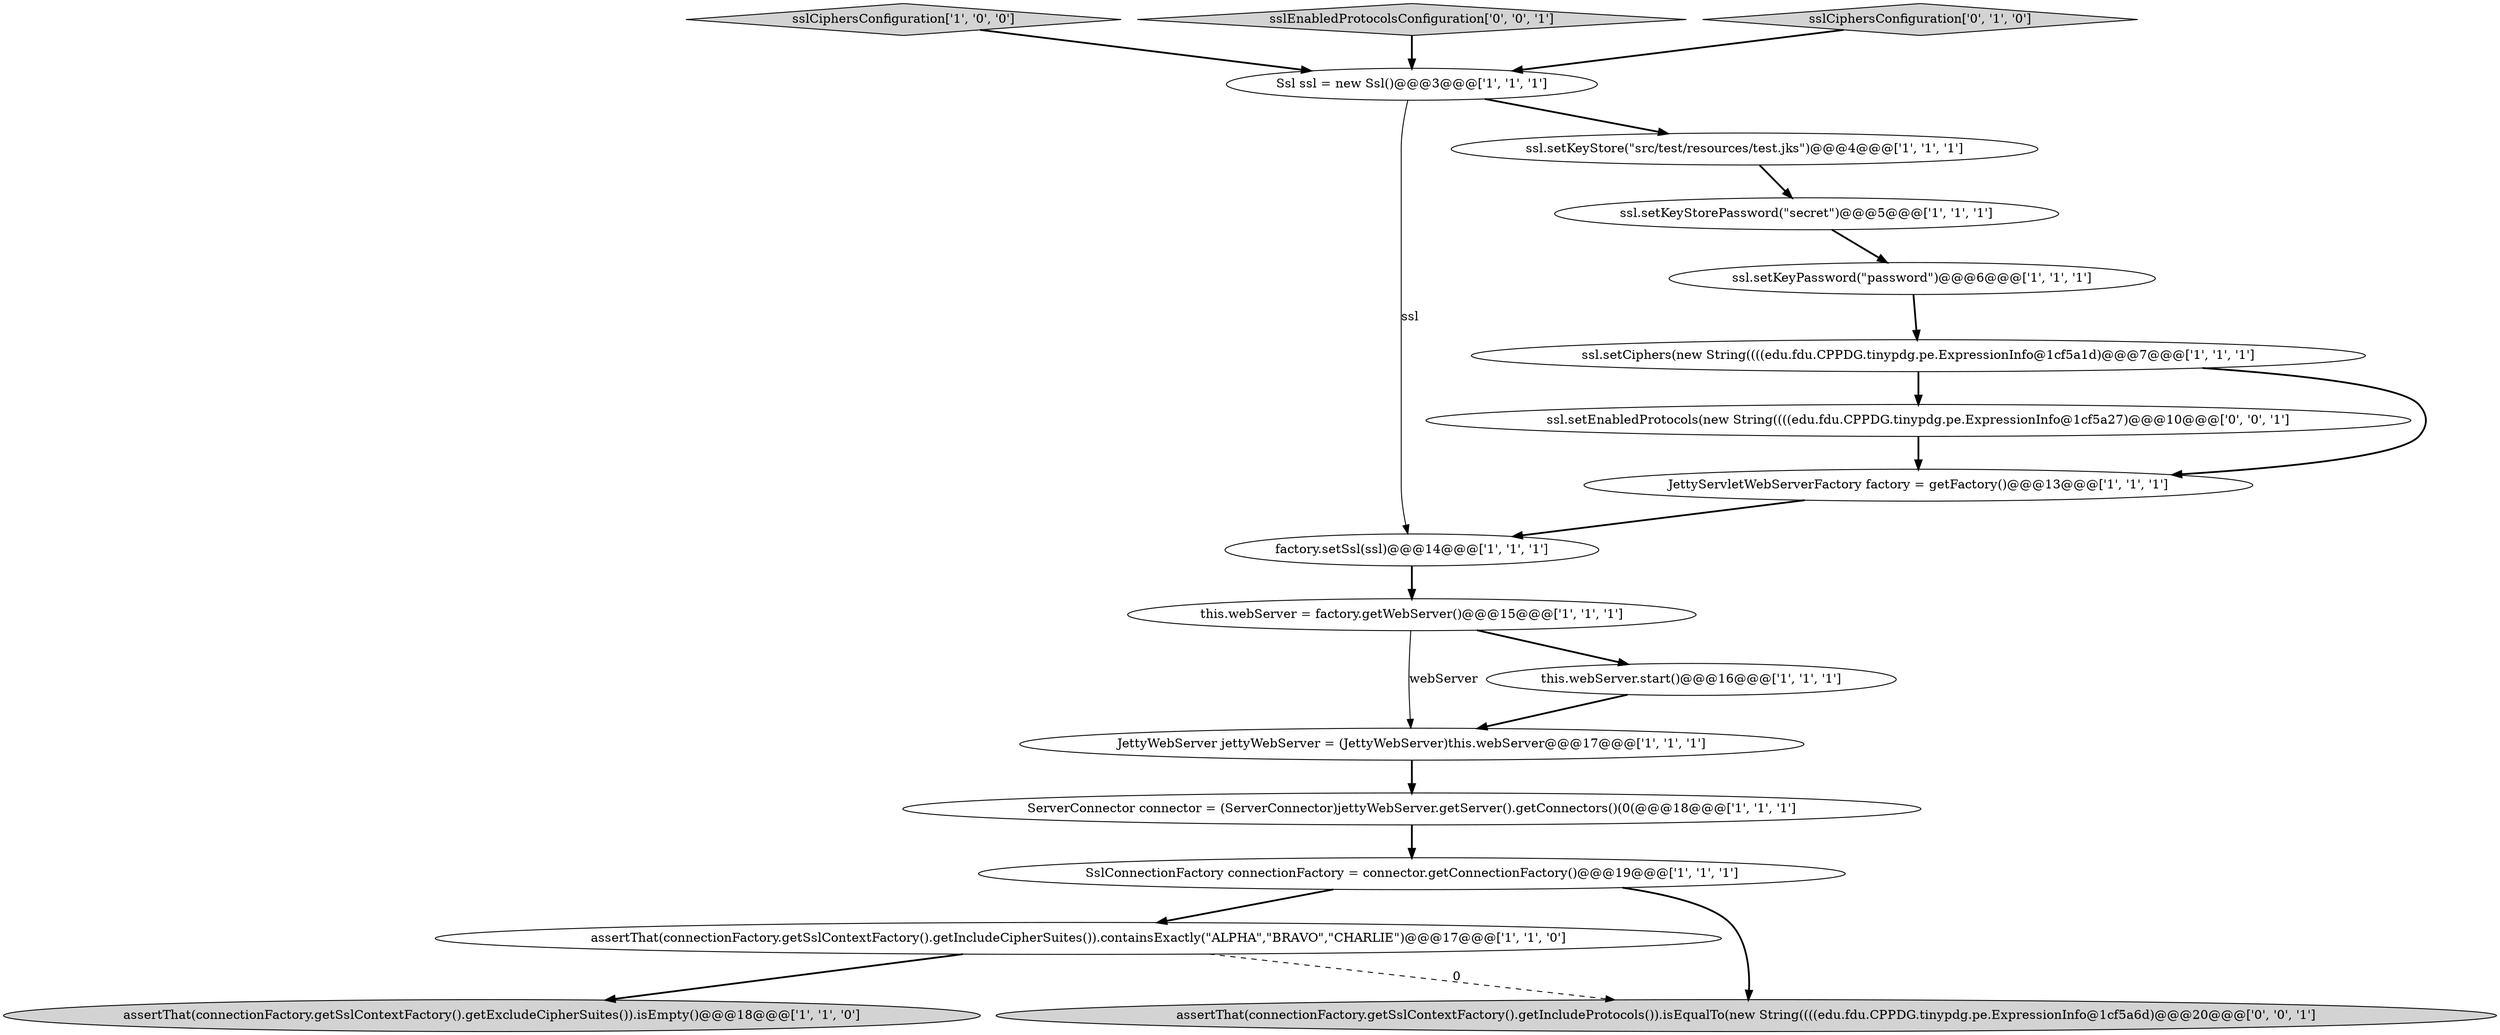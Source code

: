 digraph {
4 [style = filled, label = "JettyServletWebServerFactory factory = getFactory()@@@13@@@['1', '1', '1']", fillcolor = white, shape = ellipse image = "AAA0AAABBB1BBB"];
2 [style = filled, label = "sslCiphersConfiguration['1', '0', '0']", fillcolor = lightgray, shape = diamond image = "AAA0AAABBB1BBB"];
16 [style = filled, label = "sslEnabledProtocolsConfiguration['0', '0', '1']", fillcolor = lightgray, shape = diamond image = "AAA0AAABBB3BBB"];
9 [style = filled, label = "assertThat(connectionFactory.getSslContextFactory().getIncludeCipherSuites()).containsExactly(\"ALPHA\",\"BRAVO\",\"CHARLIE\")@@@17@@@['1', '1', '0']", fillcolor = white, shape = ellipse image = "AAA0AAABBB1BBB"];
17 [style = filled, label = "assertThat(connectionFactory.getSslContextFactory().getIncludeProtocols()).isEqualTo(new String((((edu.fdu.CPPDG.tinypdg.pe.ExpressionInfo@1cf5a6d)@@@20@@@['0', '0', '1']", fillcolor = lightgray, shape = ellipse image = "AAA0AAABBB3BBB"];
10 [style = filled, label = "JettyWebServer jettyWebServer = (JettyWebServer)this.webServer@@@17@@@['1', '1', '1']", fillcolor = white, shape = ellipse image = "AAA0AAABBB1BBB"];
11 [style = filled, label = "ssl.setKeyPassword(\"password\")@@@6@@@['1', '1', '1']", fillcolor = white, shape = ellipse image = "AAA0AAABBB1BBB"];
3 [style = filled, label = "this.webServer.start()@@@16@@@['1', '1', '1']", fillcolor = white, shape = ellipse image = "AAA0AAABBB1BBB"];
6 [style = filled, label = "assertThat(connectionFactory.getSslContextFactory().getExcludeCipherSuites()).isEmpty()@@@18@@@['1', '1', '0']", fillcolor = lightgray, shape = ellipse image = "AAA0AAABBB1BBB"];
12 [style = filled, label = "this.webServer = factory.getWebServer()@@@15@@@['1', '1', '1']", fillcolor = white, shape = ellipse image = "AAA0AAABBB1BBB"];
7 [style = filled, label = "ServerConnector connector = (ServerConnector)jettyWebServer.getServer().getConnectors()(0(@@@18@@@['1', '1', '1']", fillcolor = white, shape = ellipse image = "AAA0AAABBB1BBB"];
18 [style = filled, label = "ssl.setEnabledProtocols(new String((((edu.fdu.CPPDG.tinypdg.pe.ExpressionInfo@1cf5a27)@@@10@@@['0', '0', '1']", fillcolor = white, shape = ellipse image = "AAA0AAABBB3BBB"];
1 [style = filled, label = "ssl.setCiphers(new String((((edu.fdu.CPPDG.tinypdg.pe.ExpressionInfo@1cf5a1d)@@@7@@@['1', '1', '1']", fillcolor = white, shape = ellipse image = "AAA0AAABBB1BBB"];
5 [style = filled, label = "factory.setSsl(ssl)@@@14@@@['1', '1', '1']", fillcolor = white, shape = ellipse image = "AAA0AAABBB1BBB"];
8 [style = filled, label = "SslConnectionFactory connectionFactory = connector.getConnectionFactory()@@@19@@@['1', '1', '1']", fillcolor = white, shape = ellipse image = "AAA0AAABBB1BBB"];
0 [style = filled, label = "ssl.setKeyStore(\"src/test/resources/test.jks\")@@@4@@@['1', '1', '1']", fillcolor = white, shape = ellipse image = "AAA0AAABBB1BBB"];
15 [style = filled, label = "sslCiphersConfiguration['0', '1', '0']", fillcolor = lightgray, shape = diamond image = "AAA0AAABBB2BBB"];
13 [style = filled, label = "Ssl ssl = new Ssl()@@@3@@@['1', '1', '1']", fillcolor = white, shape = ellipse image = "AAA0AAABBB1BBB"];
14 [style = filled, label = "ssl.setKeyStorePassword(\"secret\")@@@5@@@['1', '1', '1']", fillcolor = white, shape = ellipse image = "AAA0AAABBB1BBB"];
1->4 [style = bold, label=""];
16->13 [style = bold, label=""];
15->13 [style = bold, label=""];
11->1 [style = bold, label=""];
13->5 [style = solid, label="ssl"];
1->18 [style = bold, label=""];
7->8 [style = bold, label=""];
10->7 [style = bold, label=""];
12->10 [style = solid, label="webServer"];
9->6 [style = bold, label=""];
2->13 [style = bold, label=""];
8->17 [style = bold, label=""];
3->10 [style = bold, label=""];
0->14 [style = bold, label=""];
18->4 [style = bold, label=""];
5->12 [style = bold, label=""];
9->17 [style = dashed, label="0"];
8->9 [style = bold, label=""];
12->3 [style = bold, label=""];
14->11 [style = bold, label=""];
4->5 [style = bold, label=""];
13->0 [style = bold, label=""];
}

